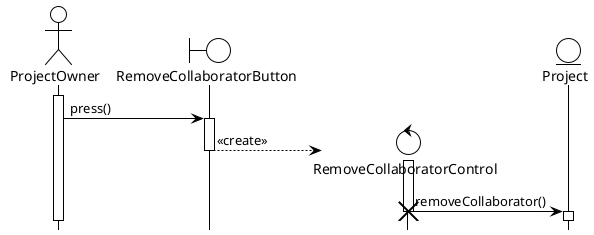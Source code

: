 @startuml RemoveCollaborator
!theme plain
hide footbox
actor ProjectOwner as po
boundary RemoveCollaboratorButton as rcb
control RemoveCollaboratorControl as rcc
entity Project as p

activate po

po -> rcb : press()
activate rcb

create rcc
rcb --> rcc : <<create>>
deactivate rcb
activate rcc

rcc -> p : removeCollaborator()
destroy rcc
activate p
deactivate p
@enduml
